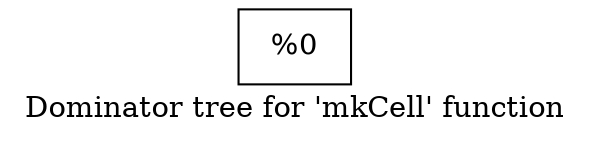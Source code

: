 digraph "Dominator tree for 'mkCell' function" {
	label="Dominator tree for 'mkCell' function";

	Node0x1e84250 [shape=record,label="{%0}"];
}
